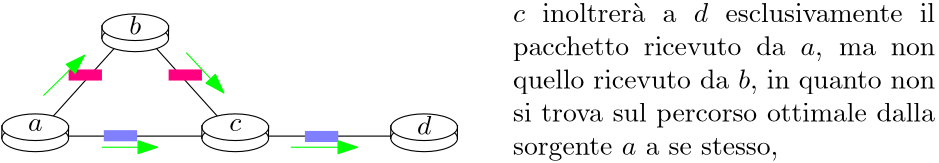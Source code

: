 <?xml version="1.0"?>
<!DOCTYPE ipe SYSTEM "ipe.dtd">
<ipe version="70218" creator="Ipe 7.2.28">
<info created="D:20240511162927" modified="D:20240511163331"/>
<ipestyle name="basic">
<symbol name="arrow/arc(spx)">
<path stroke="sym-stroke" fill="sym-stroke" pen="sym-pen">
0 0 m
-1 0.333 l
-1 -0.333 l
h
</path>
</symbol>
<symbol name="arrow/farc(spx)">
<path stroke="sym-stroke" fill="white" pen="sym-pen">
0 0 m
-1 0.333 l
-1 -0.333 l
h
</path>
</symbol>
<symbol name="arrow/ptarc(spx)">
<path stroke="sym-stroke" fill="sym-stroke" pen="sym-pen">
0 0 m
-1 0.333 l
-0.8 0 l
-1 -0.333 l
h
</path>
</symbol>
<symbol name="arrow/fptarc(spx)">
<path stroke="sym-stroke" fill="white" pen="sym-pen">
0 0 m
-1 0.333 l
-0.8 0 l
-1 -0.333 l
h
</path>
</symbol>
<symbol name="mark/circle(sx)" transformations="translations">
<path fill="sym-stroke">
0.6 0 0 0.6 0 0 e
0.4 0 0 0.4 0 0 e
</path>
</symbol>
<symbol name="mark/disk(sx)" transformations="translations">
<path fill="sym-stroke">
0.6 0 0 0.6 0 0 e
</path>
</symbol>
<symbol name="mark/fdisk(sfx)" transformations="translations">
<group>
<path fill="sym-fill">
0.5 0 0 0.5 0 0 e
</path>
<path fill="sym-stroke" fillrule="eofill">
0.6 0 0 0.6 0 0 e
0.4 0 0 0.4 0 0 e
</path>
</group>
</symbol>
<symbol name="mark/box(sx)" transformations="translations">
<path fill="sym-stroke" fillrule="eofill">
-0.6 -0.6 m
0.6 -0.6 l
0.6 0.6 l
-0.6 0.6 l
h
-0.4 -0.4 m
0.4 -0.4 l
0.4 0.4 l
-0.4 0.4 l
h
</path>
</symbol>
<symbol name="mark/square(sx)" transformations="translations">
<path fill="sym-stroke">
-0.6 -0.6 m
0.6 -0.6 l
0.6 0.6 l
-0.6 0.6 l
h
</path>
</symbol>
<symbol name="mark/fsquare(sfx)" transformations="translations">
<group>
<path fill="sym-fill">
-0.5 -0.5 m
0.5 -0.5 l
0.5 0.5 l
-0.5 0.5 l
h
</path>
<path fill="sym-stroke" fillrule="eofill">
-0.6 -0.6 m
0.6 -0.6 l
0.6 0.6 l
-0.6 0.6 l
h
-0.4 -0.4 m
0.4 -0.4 l
0.4 0.4 l
-0.4 0.4 l
h
</path>
</group>
</symbol>
<symbol name="mark/cross(sx)" transformations="translations">
<group>
<path fill="sym-stroke">
-0.43 -0.57 m
0.57 0.43 l
0.43 0.57 l
-0.57 -0.43 l
h
</path>
<path fill="sym-stroke">
-0.43 0.57 m
0.57 -0.43 l
0.43 -0.57 l
-0.57 0.43 l
h
</path>
</group>
</symbol>
<symbol name="arrow/fnormal(spx)">
<path stroke="sym-stroke" fill="white" pen="sym-pen">
0 0 m
-1 0.333 l
-1 -0.333 l
h
</path>
</symbol>
<symbol name="arrow/pointed(spx)">
<path stroke="sym-stroke" fill="sym-stroke" pen="sym-pen">
0 0 m
-1 0.333 l
-0.8 0 l
-1 -0.333 l
h
</path>
</symbol>
<symbol name="arrow/fpointed(spx)">
<path stroke="sym-stroke" fill="white" pen="sym-pen">
0 0 m
-1 0.333 l
-0.8 0 l
-1 -0.333 l
h
</path>
</symbol>
<symbol name="arrow/linear(spx)">
<path stroke="sym-stroke" pen="sym-pen">
-1 0.333 m
0 0 l
-1 -0.333 l
</path>
</symbol>
<symbol name="arrow/fdouble(spx)">
<path stroke="sym-stroke" fill="white" pen="sym-pen">
0 0 m
-1 0.333 l
-1 -0.333 l
h
-1 0 m
-2 0.333 l
-2 -0.333 l
h
</path>
</symbol>
<symbol name="arrow/double(spx)">
<path stroke="sym-stroke" fill="sym-stroke" pen="sym-pen">
0 0 m
-1 0.333 l
-1 -0.333 l
h
-1 0 m
-2 0.333 l
-2 -0.333 l
h
</path>
</symbol>
<symbol name="arrow/mid-normal(spx)">
<path stroke="sym-stroke" fill="sym-stroke" pen="sym-pen">
0.5 0 m
-0.5 0.333 l
-0.5 -0.333 l
h
</path>
</symbol>
<symbol name="arrow/mid-fnormal(spx)">
<path stroke="sym-stroke" fill="white" pen="sym-pen">
0.5 0 m
-0.5 0.333 l
-0.5 -0.333 l
h
</path>
</symbol>
<symbol name="arrow/mid-pointed(spx)">
<path stroke="sym-stroke" fill="sym-stroke" pen="sym-pen">
0.5 0 m
-0.5 0.333 l
-0.3 0 l
-0.5 -0.333 l
h
</path>
</symbol>
<symbol name="arrow/mid-fpointed(spx)">
<path stroke="sym-stroke" fill="white" pen="sym-pen">
0.5 0 m
-0.5 0.333 l
-0.3 0 l
-0.5 -0.333 l
h
</path>
</symbol>
<symbol name="arrow/mid-double(spx)">
<path stroke="sym-stroke" fill="sym-stroke" pen="sym-pen">
1 0 m
0 0.333 l
0 -0.333 l
h
0 0 m
-1 0.333 l
-1 -0.333 l
h
</path>
</symbol>
<symbol name="arrow/mid-fdouble(spx)">
<path stroke="sym-stroke" fill="white" pen="sym-pen">
1 0 m
0 0.333 l
0 -0.333 l
h
0 0 m
-1 0.333 l
-1 -0.333 l
h
</path>
</symbol>
<anglesize name="22.5 deg" value="22.5"/>
<anglesize name="30 deg" value="30"/>
<anglesize name="45 deg" value="45"/>
<anglesize name="60 deg" value="60"/>
<anglesize name="90 deg" value="90"/>
<arrowsize name="large" value="10"/>
<arrowsize name="small" value="5"/>
<arrowsize name="tiny" value="3"/>
<color name="blue" value="0 0 1"/>
<color name="brown" value="0.647 0.165 0.165"/>
<color name="darkblue" value="0 0 0.545"/>
<color name="darkcyan" value="0 0.545 0.545"/>
<color name="darkgray" value="0.663"/>
<color name="darkgreen" value="0 0.392 0"/>
<color name="darkmagenta" value="0.545 0 0.545"/>
<color name="darkorange" value="1 0.549 0"/>
<color name="darkred" value="0.545 0 0"/>
<color name="gold" value="1 0.843 0"/>
<color name="gray" value="0.745"/>
<color name="green" value="0 1 0"/>
<color name="lightblue" value="0.678 0.847 0.902"/>
<color name="lightcyan" value="0.878 1 1"/>
<color name="lightgray" value="0.827"/>
<color name="lightgreen" value="0.565 0.933 0.565"/>
<color name="lightyellow" value="1 1 0.878"/>
<color name="navy" value="0 0 0.502"/>
<color name="orange" value="1 0.647 0"/>
<color name="pink" value="1 0.753 0.796"/>
<color name="purple" value="0.627 0.125 0.941"/>
<color name="red" value="1 0 0"/>
<color name="seagreen" value="0.18 0.545 0.341"/>
<color name="turquoise" value="0.251 0.878 0.816"/>
<color name="violet" value="0.933 0.51 0.933"/>
<color name="yellow" value="1 1 0"/>
<dashstyle name="dash dot dotted" value="[4 2 1 2 1 2] 0"/>
<dashstyle name="dash dotted" value="[4 2 1 2] 0"/>
<dashstyle name="dashed" value="[4] 0"/>
<dashstyle name="dotted" value="[1 3] 0"/>
<gridsize name="10 pts (~3.5 mm)" value="10"/>
<gridsize name="14 pts (~5 mm)" value="14"/>
<gridsize name="16 pts (~6 mm)" value="16"/>
<gridsize name="20 pts (~7 mm)" value="20"/>
<gridsize name="28 pts (~10 mm)" value="28"/>
<gridsize name="32 pts (~12 mm)" value="32"/>
<gridsize name="4 pts" value="4"/>
<gridsize name="56 pts (~20 mm)" value="56"/>
<gridsize name="8 pts (~3 mm)" value="8"/>
<opacity name="10%" value="0.1"/>
<opacity name="30%" value="0.3"/>
<opacity name="50%" value="0.5"/>
<opacity name="75%" value="0.75"/>
<pen name="fat" value="1.2"/>
<pen name="heavier" value="0.8"/>
<pen name="ultrafat" value="2"/>
<symbolsize name="large" value="5"/>
<symbolsize name="small" value="2"/>
<symbolsize name="tiny" value="1.1"/>
<textsize name="Huge" value="\Huge"/>
<textsize name="LARGE" value="\LARGE"/>
<textsize name="Large" value="\Large"/>
<textsize name="footnote" value="\footnotesize"/>
<textsize name="huge" value="\huge"/>
<textsize name="large" value="\large"/>
<textsize name="script" value="\scriptsize"/>
<textsize name="small" value="\small"/>
<textsize name="tiny" value="\tiny"/>
<textstyle name="center" begin="\begin{center}" end="\end{center}"/>
<textstyle name="item" begin="\begin{itemize}\item{}" end="\end{itemize}"/>
<textstyle name="itemize" begin="\begin{itemize}" end="\end{itemize}"/>
<tiling name="falling" angle="-60" step="4" width="1"/>
<tiling name="rising" angle="30" step="4" width="1"/>
</ipestyle>
<page>
<layer name="alpha"/>
<view layers="alpha" active="alpha"/>
<path layer="alpha" stroke="0">
432 680 m
364 680 l
328 720 l
292 680 l
364 680 l
</path>
<path matrix="1 0 0 0.4 140 381.6" stroke="black" fill="1">
12 0 0 12 152 744 e
</path>
<path matrix="1 0 0 0.4 140 385.6" stroke="black" fill="1">
12 0 0 12 152 744 e
</path>
<path matrix="1 0 0 1 140 -68" stroke="black" fill="white">
140 752 m
139.936 746.988 l
</path>
<path matrix="1 0 0 1 164 -68" stroke="black" fill="white">
140 752 m
139.936 746.988 l
</path>
<path matrix="1 0 0 0.4 212 381.6" stroke="black" fill="1">
12 0 0 12 152 744 e
</path>
<path matrix="1 0 0 0.4 212 385.6" stroke="black" fill="1">
12 0 0 12 152 744 e
</path>
<path matrix="1 0 0 1 212 -68" stroke="black" fill="white">
140 752 m
139.936 746.988 l
</path>
<path matrix="1 0 0 1 236 -68" stroke="black" fill="white">
140 752 m
139.936 746.988 l
</path>
<path matrix="1 0 0 0.4 176 417.6" stroke="black" fill="1">
12 0 0 12 152 744 e
</path>
<path matrix="1 0 0 0.4 176 421.6" stroke="black" fill="1">
12 0 0 12 152 744 e
</path>
<path matrix="1 0 0 1 176 -32" stroke="black" fill="white">
140 752 m
139.936 746.988 l
</path>
<path matrix="1 0 0 1 200 -32" stroke="black" fill="white">
140 752 m
139.936 746.988 l
</path>
<path matrix="1 0 0 0.4 280 381.6" stroke="black" fill="1">
12 0 0 12 152 744 e
</path>
<path matrix="1 0 0 0.4 280 385.6" stroke="black" fill="1">
12 0 0 12 152 744 e
</path>
<path matrix="1 0 0 1 280 -68" stroke="black" fill="white">
140 752 m
139.936 746.988 l
</path>
<path matrix="1 0 0 1 304 -68" stroke="black" fill="white">
140 752 m
139.936 746.988 l
</path>
<text transformations="translations" pos="292 684" stroke="0" type="label" width="5.266" height="4.289" depth="0" halign="center" valign="center" style="math">a</text>
<text matrix="1 0 0 1 36 36" transformations="translations" pos="292 684" stroke="0" type="label" width="4.276" height="6.918" depth="0" halign="center" valign="center" style="math">b</text>
<text matrix="1 0 0 1 72 0" transformations="translations" pos="292 684" stroke="0" type="label" width="4.311" height="4.289" depth="0" halign="center" valign="center" style="math">c</text>
<text matrix="1 0 0 1 140 0" transformations="translations" pos="292 684" stroke="0" type="label" width="5.185" height="6.918" depth="0" halign="center" valign="center" style="math">d</text>
<text transformations="translations" pos="464 728" stroke="0" type="minipage" width="152" height="30.806" depth="25.87" valign="top">$c$ inoltrerà a $d$ esclusivamente il pacchetto ricevuto da $a$, ma non quello ricevuto da $b$, in quanto non si trova sul percorso 
ottimale dalla sorgente $a$ a se stesso,</text>
<path fill="1 0 0.502">
304 704 m
304 700 l
316 700 l
316 704 l
h
</path>
<path matrix="1 0 0 1 0.665552 -1.86355" fill="0.502 0.502 1">
316 684 m
316 680 l
328 680 l
328 684 l
h
</path>
<path fill="1 0 0.502">
340 704 m
340 700 l
352 700 l
352 704 l
h
</path>
<path matrix="1 0 0 1 1.06488 -2.12977" fill="0.502 0.502 1">
388 684 m
388 680 l
400 680 l
400 684 l
h
</path>
<path stroke="0 1 0" arrow="normal/normal">
294.921 694.586 m
309.748 709.098 l
</path>
<path stroke="0 1 0" arrow="normal/normal">
346.343 710.044 m
359.908 695.533 l
</path>
<path stroke="0 1 0" arrow="normal/normal">
316 676 m
336 676 l
</path>
<path stroke="0 1 0" arrow="normal/normal">
384 676 m
408 676 l
</path>
</page>
</ipe>
